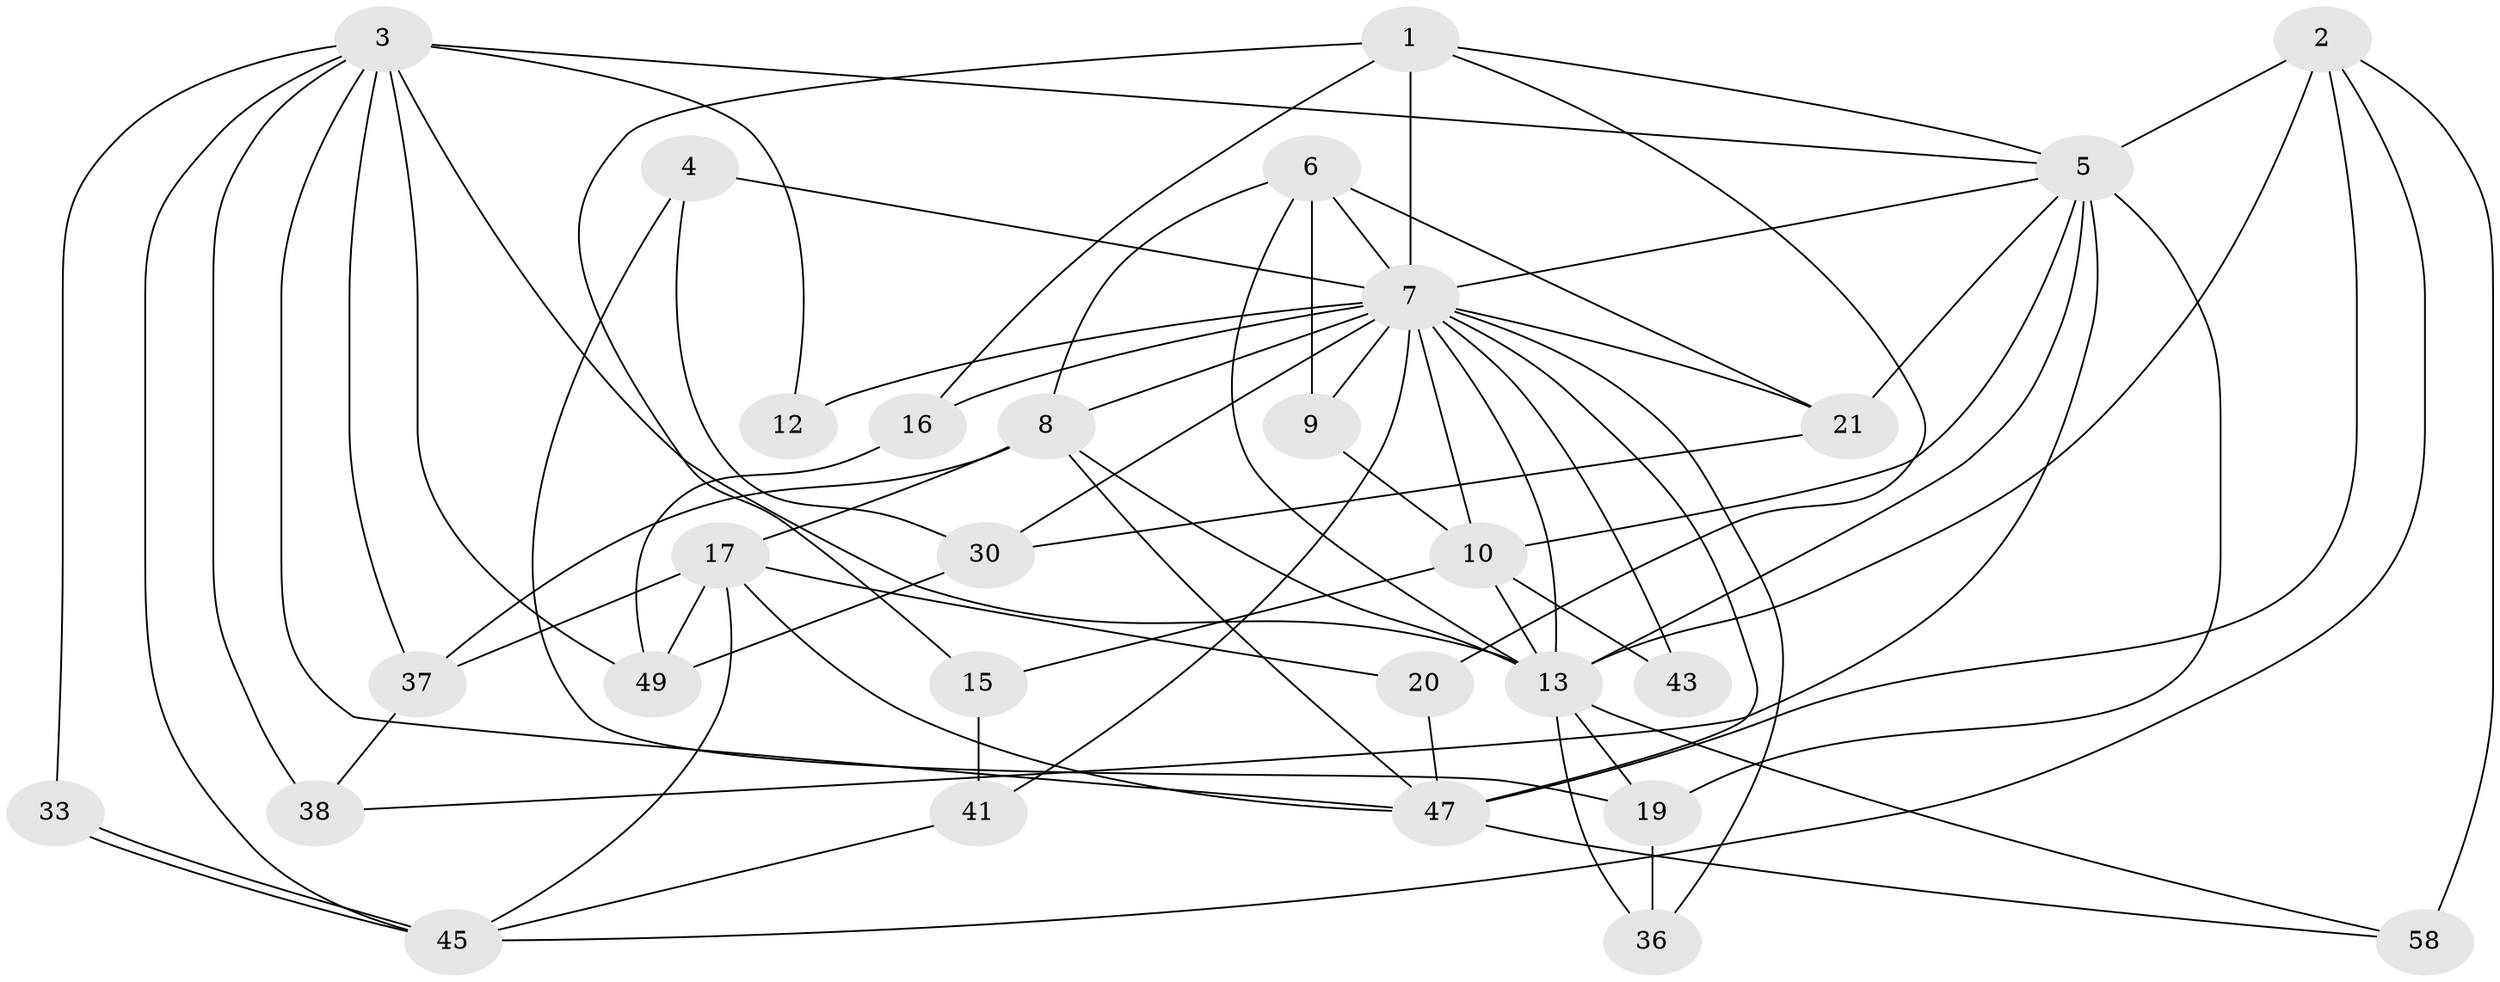 // original degree distribution, {5: 0.11864406779661017, 4: 0.3728813559322034, 3: 0.3220338983050847, 7: 0.03389830508474576, 6: 0.1016949152542373, 2: 0.05084745762711865}
// Generated by graph-tools (version 1.1) at 2025/15/03/09/25 04:15:02]
// undirected, 29 vertices, 72 edges
graph export_dot {
graph [start="1"]
  node [color=gray90,style=filled];
  1 [super="+50"];
  2 [super="+51"];
  3 [super="+35+22"];
  4 [super="+42+40"];
  5 [super="+23+29"];
  6 [super="+56"];
  7 [super="+28+52+31+11"];
  8 [super="+14"];
  9;
  10 [super="+44"];
  12;
  13 [super="+25+24"];
  15 [super="+27"];
  16;
  17 [super="+18"];
  19;
  20;
  21 [super="+48"];
  30 [super="+32"];
  33;
  36 [super="+39"];
  37 [super="+55"];
  38;
  41;
  43;
  45;
  47 [super="+53"];
  49;
  58;
  1 -- 16;
  1 -- 15;
  1 -- 20;
  1 -- 7 [weight=2];
  1 -- 5;
  2 -- 45;
  2 -- 58;
  2 -- 47;
  2 -- 13 [weight=2];
  2 -- 5;
  3 -- 45;
  3 -- 33;
  3 -- 12 [weight=2];
  3 -- 38 [weight=2];
  3 -- 13 [weight=2];
  3 -- 37;
  3 -- 47;
  3 -- 49;
  3 -- 5;
  4 -- 30 [weight=2];
  4 -- 19;
  4 -- 7 [weight=3];
  5 -- 38;
  5 -- 10;
  5 -- 7;
  5 -- 21;
  5 -- 13 [weight=3];
  5 -- 19;
  6 -- 21 [weight=2];
  6 -- 9;
  6 -- 7;
  6 -- 8;
  6 -- 13;
  7 -- 12;
  7 -- 10;
  7 -- 47 [weight=2];
  7 -- 36;
  7 -- 9 [weight=2];
  7 -- 41;
  7 -- 21;
  7 -- 30;
  7 -- 16;
  7 -- 13;
  7 -- 8;
  7 -- 43;
  8 -- 17 [weight=2];
  8 -- 47;
  8 -- 37;
  8 -- 13;
  9 -- 10;
  10 -- 43 [weight=2];
  10 -- 15;
  10 -- 13 [weight=2];
  13 -- 19;
  13 -- 36;
  13 -- 58;
  15 -- 41;
  16 -- 49;
  17 -- 45;
  17 -- 49;
  17 -- 20;
  17 -- 37;
  17 -- 47;
  19 -- 36;
  20 -- 47;
  21 -- 30;
  30 -- 49;
  33 -- 45;
  33 -- 45;
  37 -- 38;
  41 -- 45;
  47 -- 58;
}
